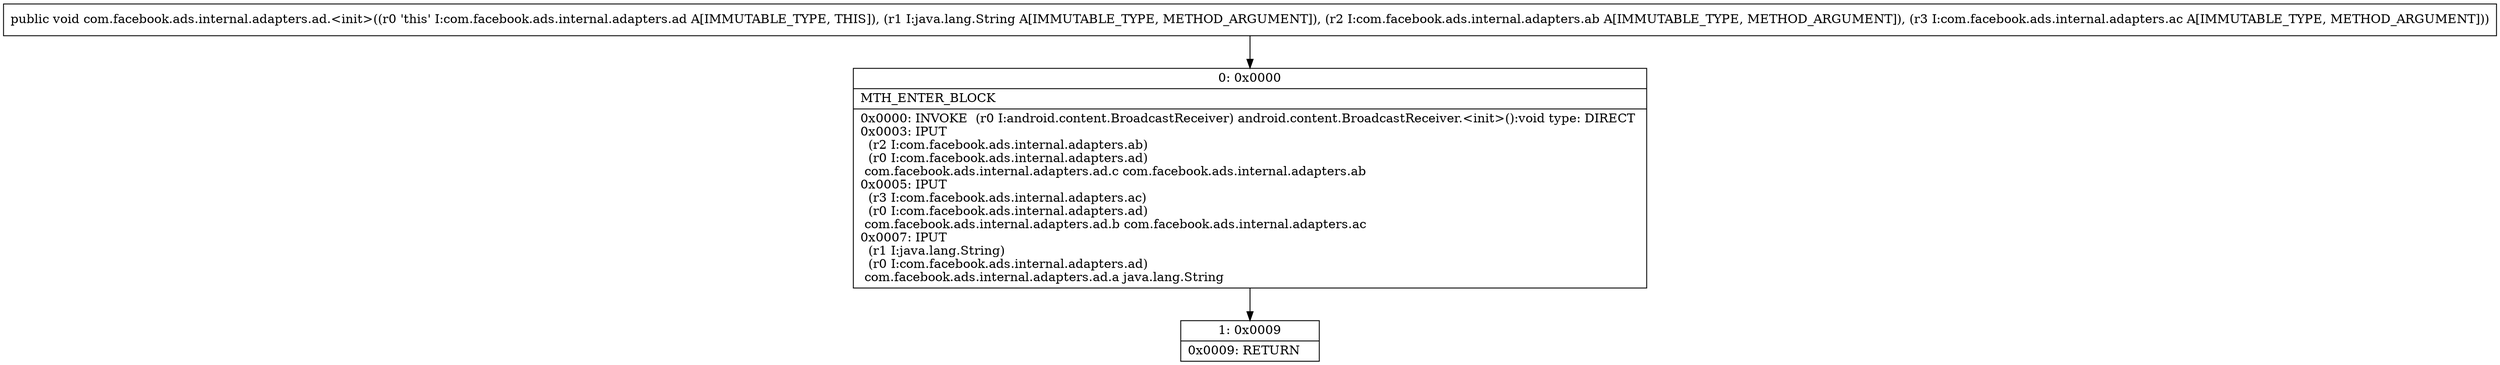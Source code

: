 digraph "CFG forcom.facebook.ads.internal.adapters.ad.\<init\>(Ljava\/lang\/String;Lcom\/facebook\/ads\/internal\/adapters\/ab;Lcom\/facebook\/ads\/internal\/adapters\/ac;)V" {
Node_0 [shape=record,label="{0\:\ 0x0000|MTH_ENTER_BLOCK\l|0x0000: INVOKE  (r0 I:android.content.BroadcastReceiver) android.content.BroadcastReceiver.\<init\>():void type: DIRECT \l0x0003: IPUT  \l  (r2 I:com.facebook.ads.internal.adapters.ab)\l  (r0 I:com.facebook.ads.internal.adapters.ad)\l com.facebook.ads.internal.adapters.ad.c com.facebook.ads.internal.adapters.ab \l0x0005: IPUT  \l  (r3 I:com.facebook.ads.internal.adapters.ac)\l  (r0 I:com.facebook.ads.internal.adapters.ad)\l com.facebook.ads.internal.adapters.ad.b com.facebook.ads.internal.adapters.ac \l0x0007: IPUT  \l  (r1 I:java.lang.String)\l  (r0 I:com.facebook.ads.internal.adapters.ad)\l com.facebook.ads.internal.adapters.ad.a java.lang.String \l}"];
Node_1 [shape=record,label="{1\:\ 0x0009|0x0009: RETURN   \l}"];
MethodNode[shape=record,label="{public void com.facebook.ads.internal.adapters.ad.\<init\>((r0 'this' I:com.facebook.ads.internal.adapters.ad A[IMMUTABLE_TYPE, THIS]), (r1 I:java.lang.String A[IMMUTABLE_TYPE, METHOD_ARGUMENT]), (r2 I:com.facebook.ads.internal.adapters.ab A[IMMUTABLE_TYPE, METHOD_ARGUMENT]), (r3 I:com.facebook.ads.internal.adapters.ac A[IMMUTABLE_TYPE, METHOD_ARGUMENT])) }"];
MethodNode -> Node_0;
Node_0 -> Node_1;
}

